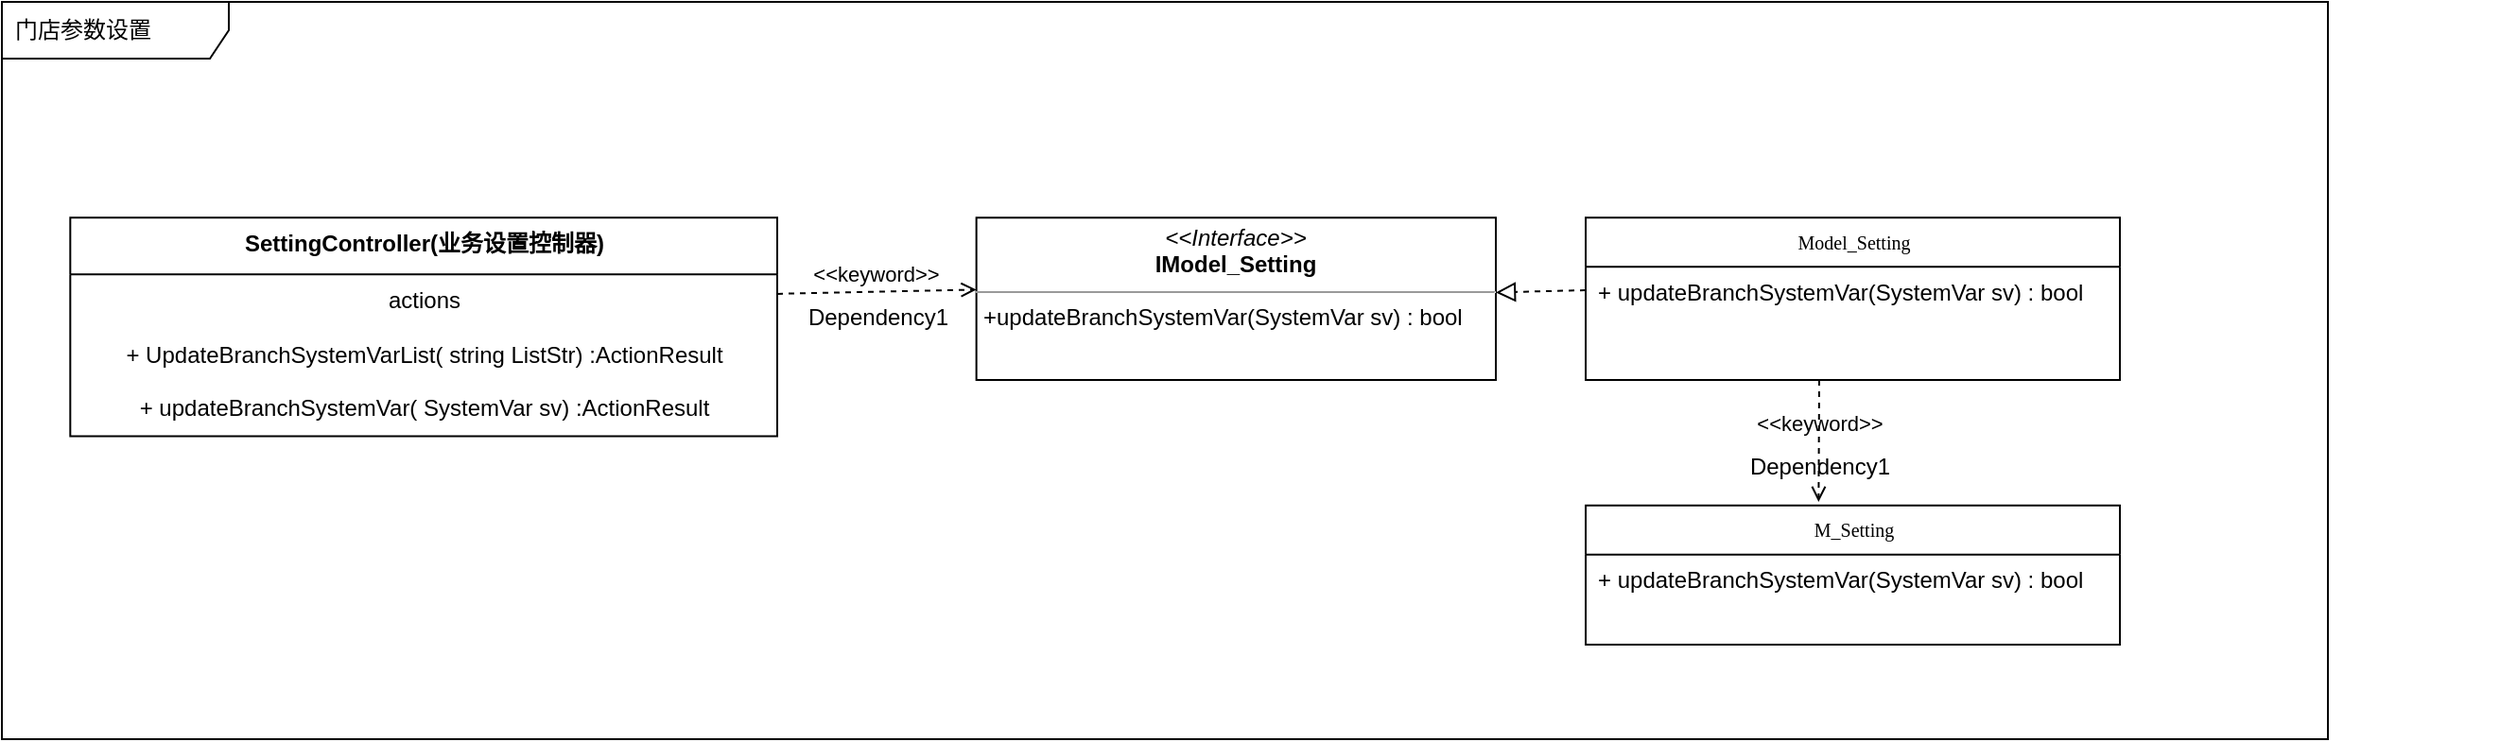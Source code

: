 <mxfile version="15.5.5" type="github">
  <diagram id="tIGXtR74G_5_16OQkZZ4" name="Page-1">
    <mxGraphModel dx="1422" dy="804" grid="1" gridSize="10" guides="1" tooltips="1" connect="1" arrows="1" fold="1" page="1" pageScale="1" pageWidth="827" pageHeight="1169" math="0" shadow="0">
      <root>
        <mxCell id="0" />
        <mxCell id="1" parent="0" />
        <mxCell id="hZ0OxnKyoJ1CcystaC4N-1" value="" style="group" vertex="1" connectable="0" parent="1">
          <mxGeometry width="1320" height="390" as="geometry" />
        </mxCell>
        <mxCell id="hZ0OxnKyoJ1CcystaC4N-2" value="门店参数设置" style="shape=umlFrame;whiteSpace=wrap;html=1;width=120;height=30;boundedLbl=1;verticalAlign=middle;align=left;spacingLeft=5;" vertex="1" parent="hZ0OxnKyoJ1CcystaC4N-1">
          <mxGeometry width="1230" height="390" as="geometry" />
        </mxCell>
        <mxCell id="hZ0OxnKyoJ1CcystaC4N-3" value="SettingController(业务设置控制器)" style="swimlane;fontStyle=1;align=center;verticalAlign=top;childLayout=stackLayout;horizontal=1;startSize=30;horizontalStack=0;resizeParent=1;resizeParentMax=0;resizeLast=0;collapsible=0;marginBottom=0;html=1;fillColor=default;" vertex="1" parent="hZ0OxnKyoJ1CcystaC4N-1">
          <mxGeometry x="36.16" y="114.15" width="373.84" height="115.61" as="geometry" />
        </mxCell>
        <mxCell id="hZ0OxnKyoJ1CcystaC4N-4" value="actions" style="html=1;strokeColor=none;fillColor=none;align=center;verticalAlign=middle;spacingLeft=4;spacingRight=4;rotatable=0;points=[[0,0.5],[1,0.5]];resizeWidth=1;" vertex="1" parent="hZ0OxnKyoJ1CcystaC4N-3">
          <mxGeometry y="30" width="373.84" height="28.537" as="geometry" />
        </mxCell>
        <mxCell id="hZ0OxnKyoJ1CcystaC4N-5" value="+ UpdateBranchSystemVarList(&amp;nbsp;string ListStr) :ActionResult" style="html=1;strokeColor=none;fillColor=none;align=center;verticalAlign=middle;spacingLeft=4;spacingRight=4;rotatable=0;points=[[0,0.5],[1,0.5]];resizeWidth=1;" vertex="1" parent="hZ0OxnKyoJ1CcystaC4N-3">
          <mxGeometry y="58.537" width="373.84" height="28.537" as="geometry" />
        </mxCell>
        <mxCell id="hZ0OxnKyoJ1CcystaC4N-17" value="+ updateBranchSystemVar( SystemVar sv) :ActionResult" style="html=1;strokeColor=none;fillColor=none;align=center;verticalAlign=middle;spacingLeft=4;spacingRight=4;rotatable=0;points=[[0,0.5],[1,0.5]];resizeWidth=1;" vertex="1" parent="hZ0OxnKyoJ1CcystaC4N-3">
          <mxGeometry y="87.073" width="373.84" height="28.537" as="geometry" />
        </mxCell>
        <mxCell id="hZ0OxnKyoJ1CcystaC4N-6" value="&lt;p style=&quot;margin: 0px ; margin-top: 4px ; text-align: center&quot;&gt;&lt;i&gt;&amp;lt;&amp;lt;Interface&amp;gt;&amp;gt;&lt;/i&gt;&lt;br&gt;&lt;b&gt;IModel_Setting&lt;/b&gt;&lt;/p&gt;&lt;hr size=&quot;1&quot;&gt;&lt;p style=&quot;margin: 0px ; margin-left: 4px&quot;&gt;+updateBranchSystemVar(SystemVar sv) :&amp;nbsp;bool&lt;br&gt;&lt;br&gt;&lt;/p&gt;" style="verticalAlign=top;align=left;overflow=fill;fontSize=12;fontFamily=Helvetica;html=1;rounded=0;shadow=0;comic=0;labelBackgroundColor=none;strokeWidth=1" vertex="1" parent="hZ0OxnKyoJ1CcystaC4N-1">
          <mxGeometry x="515.32" y="114.15" width="274.68" height="85.85" as="geometry" />
        </mxCell>
        <mxCell id="hZ0OxnKyoJ1CcystaC4N-7" value="Model_Setting" style="swimlane;html=1;fontStyle=0;childLayout=stackLayout;horizontal=1;startSize=26;fillColor=none;horizontalStack=0;resizeParent=1;resizeLast=0;collapsible=1;marginBottom=0;swimlaneFillColor=#ffffff;rounded=0;shadow=0;comic=0;labelBackgroundColor=none;strokeWidth=1;fontFamily=Verdana;fontSize=10;align=center;" vertex="1" parent="hZ0OxnKyoJ1CcystaC4N-1">
          <mxGeometry x="837.52" y="114.15" width="282.48" height="85.85" as="geometry">
            <mxRectangle x="330" y="22" width="100" height="26" as="alternateBounds" />
          </mxGeometry>
        </mxCell>
        <mxCell id="hZ0OxnKyoJ1CcystaC4N-8" value="+&amp;nbsp;updateBranchSystemVar(SystemVar sv) : bool" style="text;html=1;strokeColor=none;fillColor=none;align=left;verticalAlign=top;spacingLeft=4;spacingRight=4;whiteSpace=wrap;overflow=hidden;rotatable=0;points=[[0,0.5],[1,0.5]];portConstraint=eastwest;" vertex="1" parent="hZ0OxnKyoJ1CcystaC4N-7">
          <mxGeometry y="26" width="282.48" height="24.732" as="geometry" />
        </mxCell>
        <mxCell id="hZ0OxnKyoJ1CcystaC4N-9" value="&amp;lt;&amp;lt;keyword&amp;gt;&amp;gt;" style="endArrow=open;html=1;rounded=0;align=center;verticalAlign=bottom;dashed=1;endFill=0;labelBackgroundColor=none;" edge="1" parent="hZ0OxnKyoJ1CcystaC4N-1" source="hZ0OxnKyoJ1CcystaC4N-4">
          <mxGeometry relative="1" as="geometry">
            <mxPoint x="415.871" y="152.195" as="sourcePoint" />
            <mxPoint x="515.318" y="152.195" as="targetPoint" />
          </mxGeometry>
        </mxCell>
        <mxCell id="hZ0OxnKyoJ1CcystaC4N-10" value="Dependency1" style="resizable=0;html=1;align=center;verticalAlign=top;labelBackgroundColor=none;fillColor=default;" connectable="0" vertex="1" parent="hZ0OxnKyoJ1CcystaC4N-9">
          <mxGeometry relative="1" as="geometry" />
        </mxCell>
        <mxCell id="hZ0OxnKyoJ1CcystaC4N-11" value="" style="endArrow=block;startArrow=none;endFill=0;startFill=0;endSize=8;html=1;verticalAlign=bottom;dashed=1;labelBackgroundColor=none;rounded=0;exitX=0;exitY=0.5;exitDx=0;exitDy=0;" edge="1" parent="hZ0OxnKyoJ1CcystaC4N-1" source="hZ0OxnKyoJ1CcystaC4N-8" target="hZ0OxnKyoJ1CcystaC4N-6">
          <mxGeometry width="160" relative="1" as="geometry">
            <mxPoint x="659.969" y="275.854" as="sourcePoint" />
            <mxPoint x="804.619" y="275.854" as="targetPoint" />
          </mxGeometry>
        </mxCell>
        <mxCell id="hZ0OxnKyoJ1CcystaC4N-12" value="M_Setting" style="swimlane;html=1;fontStyle=0;childLayout=stackLayout;horizontal=1;startSize=26;fillColor=none;horizontalStack=0;resizeParent=1;resizeLast=0;collapsible=1;marginBottom=0;swimlaneFillColor=#ffffff;rounded=0;shadow=0;comic=0;labelBackgroundColor=none;strokeWidth=1;fontFamily=Verdana;fontSize=10;align=center;" vertex="1" parent="hZ0OxnKyoJ1CcystaC4N-1">
          <mxGeometry x="837.52" y="266.34" width="282.48" height="73.66" as="geometry">
            <mxRectangle x="330" y="22" width="100" height="26" as="alternateBounds" />
          </mxGeometry>
        </mxCell>
        <mxCell id="hZ0OxnKyoJ1CcystaC4N-13" value="+&amp;nbsp;updateBranchSystemVar(SystemVar sv) : bool" style="text;html=1;strokeColor=none;fillColor=none;align=left;verticalAlign=top;spacingLeft=4;spacingRight=4;whiteSpace=wrap;overflow=hidden;rotatable=0;points=[[0,0.5],[1,0.5]];portConstraint=eastwest;" vertex="1" parent="hZ0OxnKyoJ1CcystaC4N-12">
          <mxGeometry y="26" width="282.48" height="24.732" as="geometry" />
        </mxCell>
        <mxCell id="hZ0OxnKyoJ1CcystaC4N-14" value="&amp;lt;&amp;lt;keyword&amp;gt;&amp;gt;" style="endArrow=open;html=1;rounded=0;align=center;verticalAlign=bottom;dashed=1;endFill=0;labelBackgroundColor=none;entryX=0.436;entryY=-0.025;entryDx=0;entryDy=0;entryPerimeter=0;" edge="1" parent="hZ0OxnKyoJ1CcystaC4N-1" target="hZ0OxnKyoJ1CcystaC4N-12">
          <mxGeometry relative="1" as="geometry">
            <mxPoint x="961" y="200" as="sourcePoint" />
            <mxPoint x="1265.693" y="237.805" as="targetPoint" />
          </mxGeometry>
        </mxCell>
        <mxCell id="hZ0OxnKyoJ1CcystaC4N-15" value="Dependency1" style="resizable=0;html=1;align=center;verticalAlign=top;labelBackgroundColor=none;fillColor=default;" connectable="0" vertex="1" parent="hZ0OxnKyoJ1CcystaC4N-14">
          <mxGeometry relative="1" as="geometry" />
        </mxCell>
      </root>
    </mxGraphModel>
  </diagram>
</mxfile>
